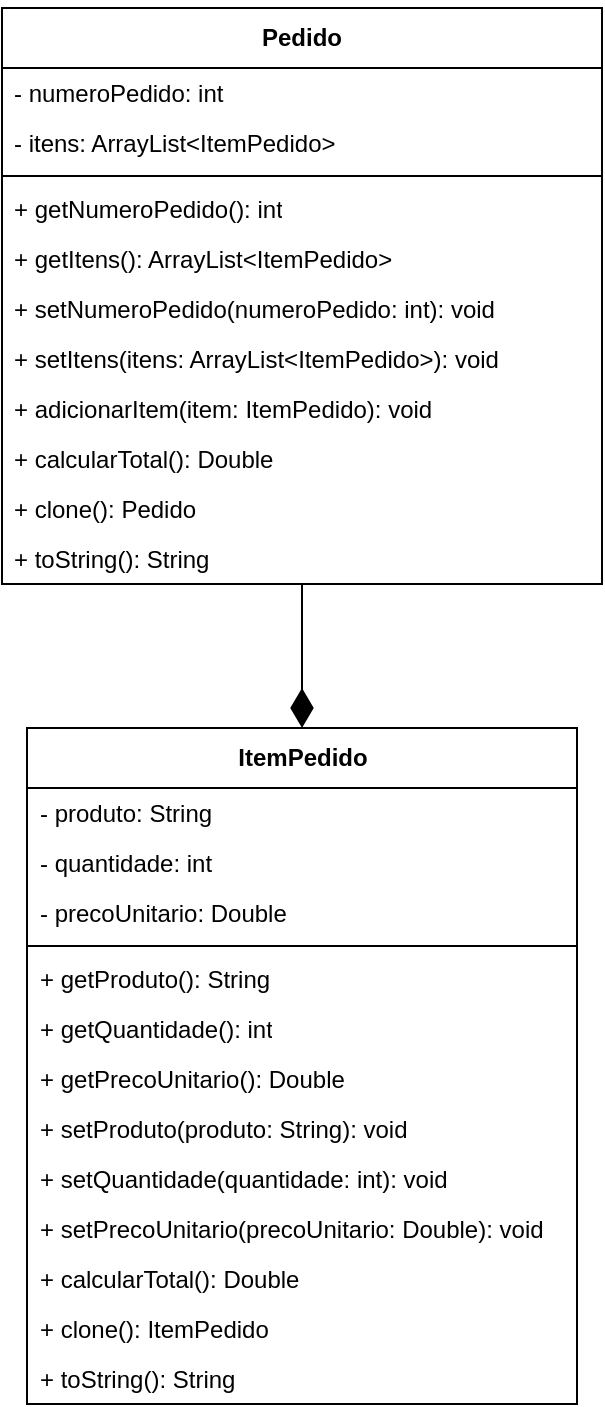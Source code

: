 <mxfile version="21.8.2" type="device">
  <diagram id="2Bqq6lJZGTsh3bIGEK71" name="Page-1">
    <mxGraphModel dx="880" dy="1697" grid="1" gridSize="10" guides="1" tooltips="1" connect="1" arrows="1" fold="1" page="1" pageScale="1" pageWidth="827" pageHeight="1169" math="0" shadow="0">
      <root>
        <mxCell id="0" />
        <mxCell id="1" parent="0" />
        <mxCell id="2" style="edgeStyle=none;html=1;endArrow=diamondThin;endFill=1;strokeWidth=1;endSize=17;jumpStyle=none;" parent="1" source="3" target="10" edge="1">
          <mxGeometry relative="1" as="geometry" />
        </mxCell>
        <mxCell id="3" value="&lt;p style=&quot;line-height: 120%;&quot;&gt;Pedido&lt;/p&gt;" style="swimlane;fontStyle=1;align=center;verticalAlign=middle;childLayout=stackLayout;horizontal=1;startSize=30;horizontalStack=0;resizeParent=1;resizeParentMax=0;resizeLast=0;collapsible=0;marginBottom=0;html=1;whiteSpace=wrap;" parent="1" vertex="1">
          <mxGeometry x="180" y="-290" width="300" height="288" as="geometry" />
        </mxCell>
        <mxCell id="4" value="- numeroPedido: int" style="text;html=1;strokeColor=none;fillColor=none;align=left;verticalAlign=middle;spacingLeft=4;spacingRight=4;overflow=hidden;rotatable=0;points=[[0,0.5],[1,0.5]];portConstraint=eastwest;whiteSpace=wrap;" parent="3" vertex="1">
          <mxGeometry y="30" width="300" height="25" as="geometry" />
        </mxCell>
        <mxCell id="23" value="- itens: ArrayList&amp;lt;ItemPedido&amp;gt;" style="text;html=1;strokeColor=none;fillColor=none;align=left;verticalAlign=middle;spacingLeft=4;spacingRight=4;overflow=hidden;rotatable=0;points=[[0,0.5],[1,0.5]];portConstraint=eastwest;whiteSpace=wrap;" parent="3" vertex="1">
          <mxGeometry y="55" width="300" height="25" as="geometry" />
        </mxCell>
        <mxCell id="5" value="" style="line;html=1;strokeWidth=1;align=left;verticalAlign=middle;spacingTop=-1;spacingLeft=3;spacingRight=3;rotatable=0;labelPosition=right;points=[];portConstraint=eastwest;" parent="3" vertex="1">
          <mxGeometry y="80" width="300" height="8" as="geometry" />
        </mxCell>
        <mxCell id="6" value="+ getNumeroPedido(): int" style="text;html=1;strokeColor=none;fillColor=none;align=left;verticalAlign=middle;spacingLeft=4;spacingRight=4;overflow=hidden;rotatable=0;points=[[0,0.5],[1,0.5]];portConstraint=eastwest;whiteSpace=wrap;" parent="3" vertex="1">
          <mxGeometry y="88" width="300" height="25" as="geometry" />
        </mxCell>
        <mxCell id="7" value="+ getItens(): ArrayList&amp;lt;ItemPedido&amp;gt;" style="text;html=1;strokeColor=none;fillColor=none;align=left;verticalAlign=middle;spacingLeft=4;spacingRight=4;overflow=hidden;rotatable=0;points=[[0,0.5],[1,0.5]];portConstraint=eastwest;whiteSpace=wrap;" parent="3" vertex="1">
          <mxGeometry y="113" width="300" height="25" as="geometry" />
        </mxCell>
        <mxCell id="27" value="+ setNumeroPedido(numeroPedido: int): void" style="text;html=1;strokeColor=none;fillColor=none;align=left;verticalAlign=middle;spacingLeft=4;spacingRight=4;overflow=hidden;rotatable=0;points=[[0,0.5],[1,0.5]];portConstraint=eastwest;whiteSpace=wrap;labelBackgroundColor=none;" parent="3" vertex="1">
          <mxGeometry y="138" width="300" height="25" as="geometry" />
        </mxCell>
        <mxCell id="26" value="+ setItens(itens: ArrayList&amp;lt;ItemPedido&amp;gt;): void" style="text;html=1;strokeColor=none;fillColor=none;align=left;verticalAlign=middle;spacingLeft=4;spacingRight=4;overflow=hidden;rotatable=0;points=[[0,0.5],[1,0.5]];portConstraint=eastwest;whiteSpace=wrap;labelBackgroundColor=none;" parent="3" vertex="1">
          <mxGeometry y="163" width="300" height="25" as="geometry" />
        </mxCell>
        <mxCell id="42" value="+ adicionarItem(item: ItemPedido): void" style="text;html=1;strokeColor=none;fillColor=none;align=left;verticalAlign=middle;spacingLeft=4;spacingRight=4;overflow=hidden;rotatable=0;points=[[0,0.5],[1,0.5]];portConstraint=eastwest;whiteSpace=wrap;labelBackgroundColor=none;" parent="3" vertex="1">
          <mxGeometry y="188" width="300" height="25" as="geometry" />
        </mxCell>
        <mxCell id="43" value="+ calcularTotal(): Double" style="text;html=1;strokeColor=none;fillColor=none;align=left;verticalAlign=middle;spacingLeft=4;spacingRight=4;overflow=hidden;rotatable=0;points=[[0,0.5],[1,0.5]];portConstraint=eastwest;whiteSpace=wrap;labelBackgroundColor=none;" parent="3" vertex="1">
          <mxGeometry y="213" width="300" height="25" as="geometry" />
        </mxCell>
        <mxCell id="29" value="+ clone(): Pedido" style="text;html=1;strokeColor=none;fillColor=none;align=left;verticalAlign=middle;spacingLeft=4;spacingRight=4;overflow=hidden;rotatable=0;points=[[0,0.5],[1,0.5]];portConstraint=eastwest;whiteSpace=wrap;labelBackgroundColor=none;" parent="3" vertex="1">
          <mxGeometry y="238" width="300" height="25" as="geometry" />
        </mxCell>
        <mxCell id="28" value="+ toString(): String" style="text;html=1;strokeColor=none;fillColor=none;align=left;verticalAlign=middle;spacingLeft=4;spacingRight=4;overflow=hidden;rotatable=0;points=[[0,0.5],[1,0.5]];portConstraint=eastwest;whiteSpace=wrap;labelBackgroundColor=none;" parent="3" vertex="1">
          <mxGeometry y="263" width="300" height="25" as="geometry" />
        </mxCell>
        <mxCell id="10" value="&lt;p style=&quot;line-height: 120%;&quot;&gt;ItemPedido&lt;/p&gt;" style="swimlane;fontStyle=1;align=center;verticalAlign=middle;childLayout=stackLayout;horizontal=1;startSize=30;horizontalStack=0;resizeParent=1;resizeParentMax=0;resizeLast=0;collapsible=0;marginBottom=0;html=1;whiteSpace=wrap;" parent="1" vertex="1">
          <mxGeometry x="192.5" y="70" width="275" height="338" as="geometry" />
        </mxCell>
        <mxCell id="11" value="- produto: String" style="text;html=1;strokeColor=none;fillColor=none;align=left;verticalAlign=middle;spacingLeft=4;spacingRight=4;overflow=hidden;rotatable=0;points=[[0,0.5],[1,0.5]];portConstraint=eastwest;whiteSpace=wrap;" parent="10" vertex="1">
          <mxGeometry y="30" width="275" height="25" as="geometry" />
        </mxCell>
        <mxCell id="12" value="- quantidade: int" style="text;html=1;strokeColor=none;fillColor=none;align=left;verticalAlign=middle;spacingLeft=4;spacingRight=4;overflow=hidden;rotatable=0;points=[[0,0.5],[1,0.5]];portConstraint=eastwest;whiteSpace=wrap;" parent="10" vertex="1">
          <mxGeometry y="55" width="275" height="25" as="geometry" />
        </mxCell>
        <mxCell id="34" value="- precoUnitario: Double" style="text;html=1;strokeColor=none;fillColor=none;align=left;verticalAlign=middle;spacingLeft=4;spacingRight=4;overflow=hidden;rotatable=0;points=[[0,0.5],[1,0.5]];portConstraint=eastwest;whiteSpace=wrap;" parent="10" vertex="1">
          <mxGeometry y="80" width="275" height="25" as="geometry" />
        </mxCell>
        <mxCell id="14" value="" style="line;html=1;strokeWidth=1;align=left;verticalAlign=middle;spacingTop=-1;spacingLeft=3;spacingRight=3;rotatable=0;labelPosition=right;points=[];portConstraint=eastwest;" parent="10" vertex="1">
          <mxGeometry y="105" width="275" height="8" as="geometry" />
        </mxCell>
        <mxCell id="36" value="+ getProduto(): String" style="text;html=1;strokeColor=none;fillColor=none;align=left;verticalAlign=middle;spacingLeft=4;spacingRight=4;overflow=hidden;rotatable=0;points=[[0,0.5],[1,0.5]];portConstraint=eastwest;whiteSpace=wrap;labelBackgroundColor=none;" parent="10" vertex="1">
          <mxGeometry y="113" width="275" height="25" as="geometry" />
        </mxCell>
        <mxCell id="37" value="+ getQuantidade(): int" style="text;html=1;strokeColor=none;fillColor=none;align=left;verticalAlign=middle;spacingLeft=4;spacingRight=4;overflow=hidden;rotatable=0;points=[[0,0.5],[1,0.5]];portConstraint=eastwest;whiteSpace=wrap;labelBackgroundColor=none;" parent="10" vertex="1">
          <mxGeometry y="138" width="275" height="25" as="geometry" />
        </mxCell>
        <mxCell id="38" value="+ getPrecoUnitario(): Double" style="text;html=1;strokeColor=none;fillColor=none;align=left;verticalAlign=middle;spacingLeft=4;spacingRight=4;overflow=hidden;rotatable=0;points=[[0,0.5],[1,0.5]];portConstraint=eastwest;whiteSpace=wrap;labelBackgroundColor=none;" parent="10" vertex="1">
          <mxGeometry y="163" width="275" height="25" as="geometry" />
        </mxCell>
        <mxCell id="39" value="+ setProduto(produto: String): void" style="text;html=1;strokeColor=none;fillColor=none;align=left;verticalAlign=middle;spacingLeft=4;spacingRight=4;overflow=hidden;rotatable=0;points=[[0,0.5],[1,0.5]];portConstraint=eastwest;whiteSpace=wrap;labelBackgroundColor=none;" parent="10" vertex="1">
          <mxGeometry y="188" width="275" height="25" as="geometry" />
        </mxCell>
        <mxCell id="40" value="+ setQuantidade(quantidade: int): void" style="text;html=1;strokeColor=none;fillColor=none;align=left;verticalAlign=middle;spacingLeft=4;spacingRight=4;overflow=hidden;rotatable=0;points=[[0,0.5],[1,0.5]];portConstraint=eastwest;whiteSpace=wrap;labelBackgroundColor=none;" parent="10" vertex="1">
          <mxGeometry y="213" width="275" height="25" as="geometry" />
        </mxCell>
        <mxCell id="41" value="+ setPrecoUnitario(precoUnitario: Double): void" style="text;html=1;strokeColor=none;fillColor=none;align=left;verticalAlign=middle;spacingLeft=4;spacingRight=4;overflow=hidden;rotatable=0;points=[[0,0.5],[1,0.5]];portConstraint=eastwest;whiteSpace=wrap;labelBackgroundColor=none;" parent="10" vertex="1">
          <mxGeometry y="238" width="275" height="25" as="geometry" />
        </mxCell>
        <mxCell id="i2lr0WhEhQDTFdxYKKN7-43" value="+ calcularTotal(): Double" style="text;html=1;strokeColor=none;fillColor=none;align=left;verticalAlign=middle;spacingLeft=4;spacingRight=4;overflow=hidden;rotatable=0;points=[[0,0.5],[1,0.5]];portConstraint=eastwest;whiteSpace=wrap;labelBackgroundColor=none;" vertex="1" parent="10">
          <mxGeometry y="263" width="275" height="25" as="geometry" />
        </mxCell>
        <mxCell id="32" value="+ clone(): ItemPedido" style="text;html=1;strokeColor=none;fillColor=none;align=left;verticalAlign=middle;spacingLeft=4;spacingRight=4;overflow=hidden;rotatable=0;points=[[0,0.5],[1,0.5]];portConstraint=eastwest;whiteSpace=wrap;labelBackgroundColor=none;" parent="10" vertex="1">
          <mxGeometry y="288" width="275" height="25" as="geometry" />
        </mxCell>
        <mxCell id="33" value="+ toString(): String" style="text;html=1;strokeColor=none;fillColor=none;align=left;verticalAlign=middle;spacingLeft=4;spacingRight=4;overflow=hidden;rotatable=0;points=[[0,0.5],[1,0.5]];portConstraint=eastwest;whiteSpace=wrap;labelBackgroundColor=none;" parent="10" vertex="1">
          <mxGeometry y="313" width="275" height="25" as="geometry" />
        </mxCell>
      </root>
    </mxGraphModel>
  </diagram>
</mxfile>
